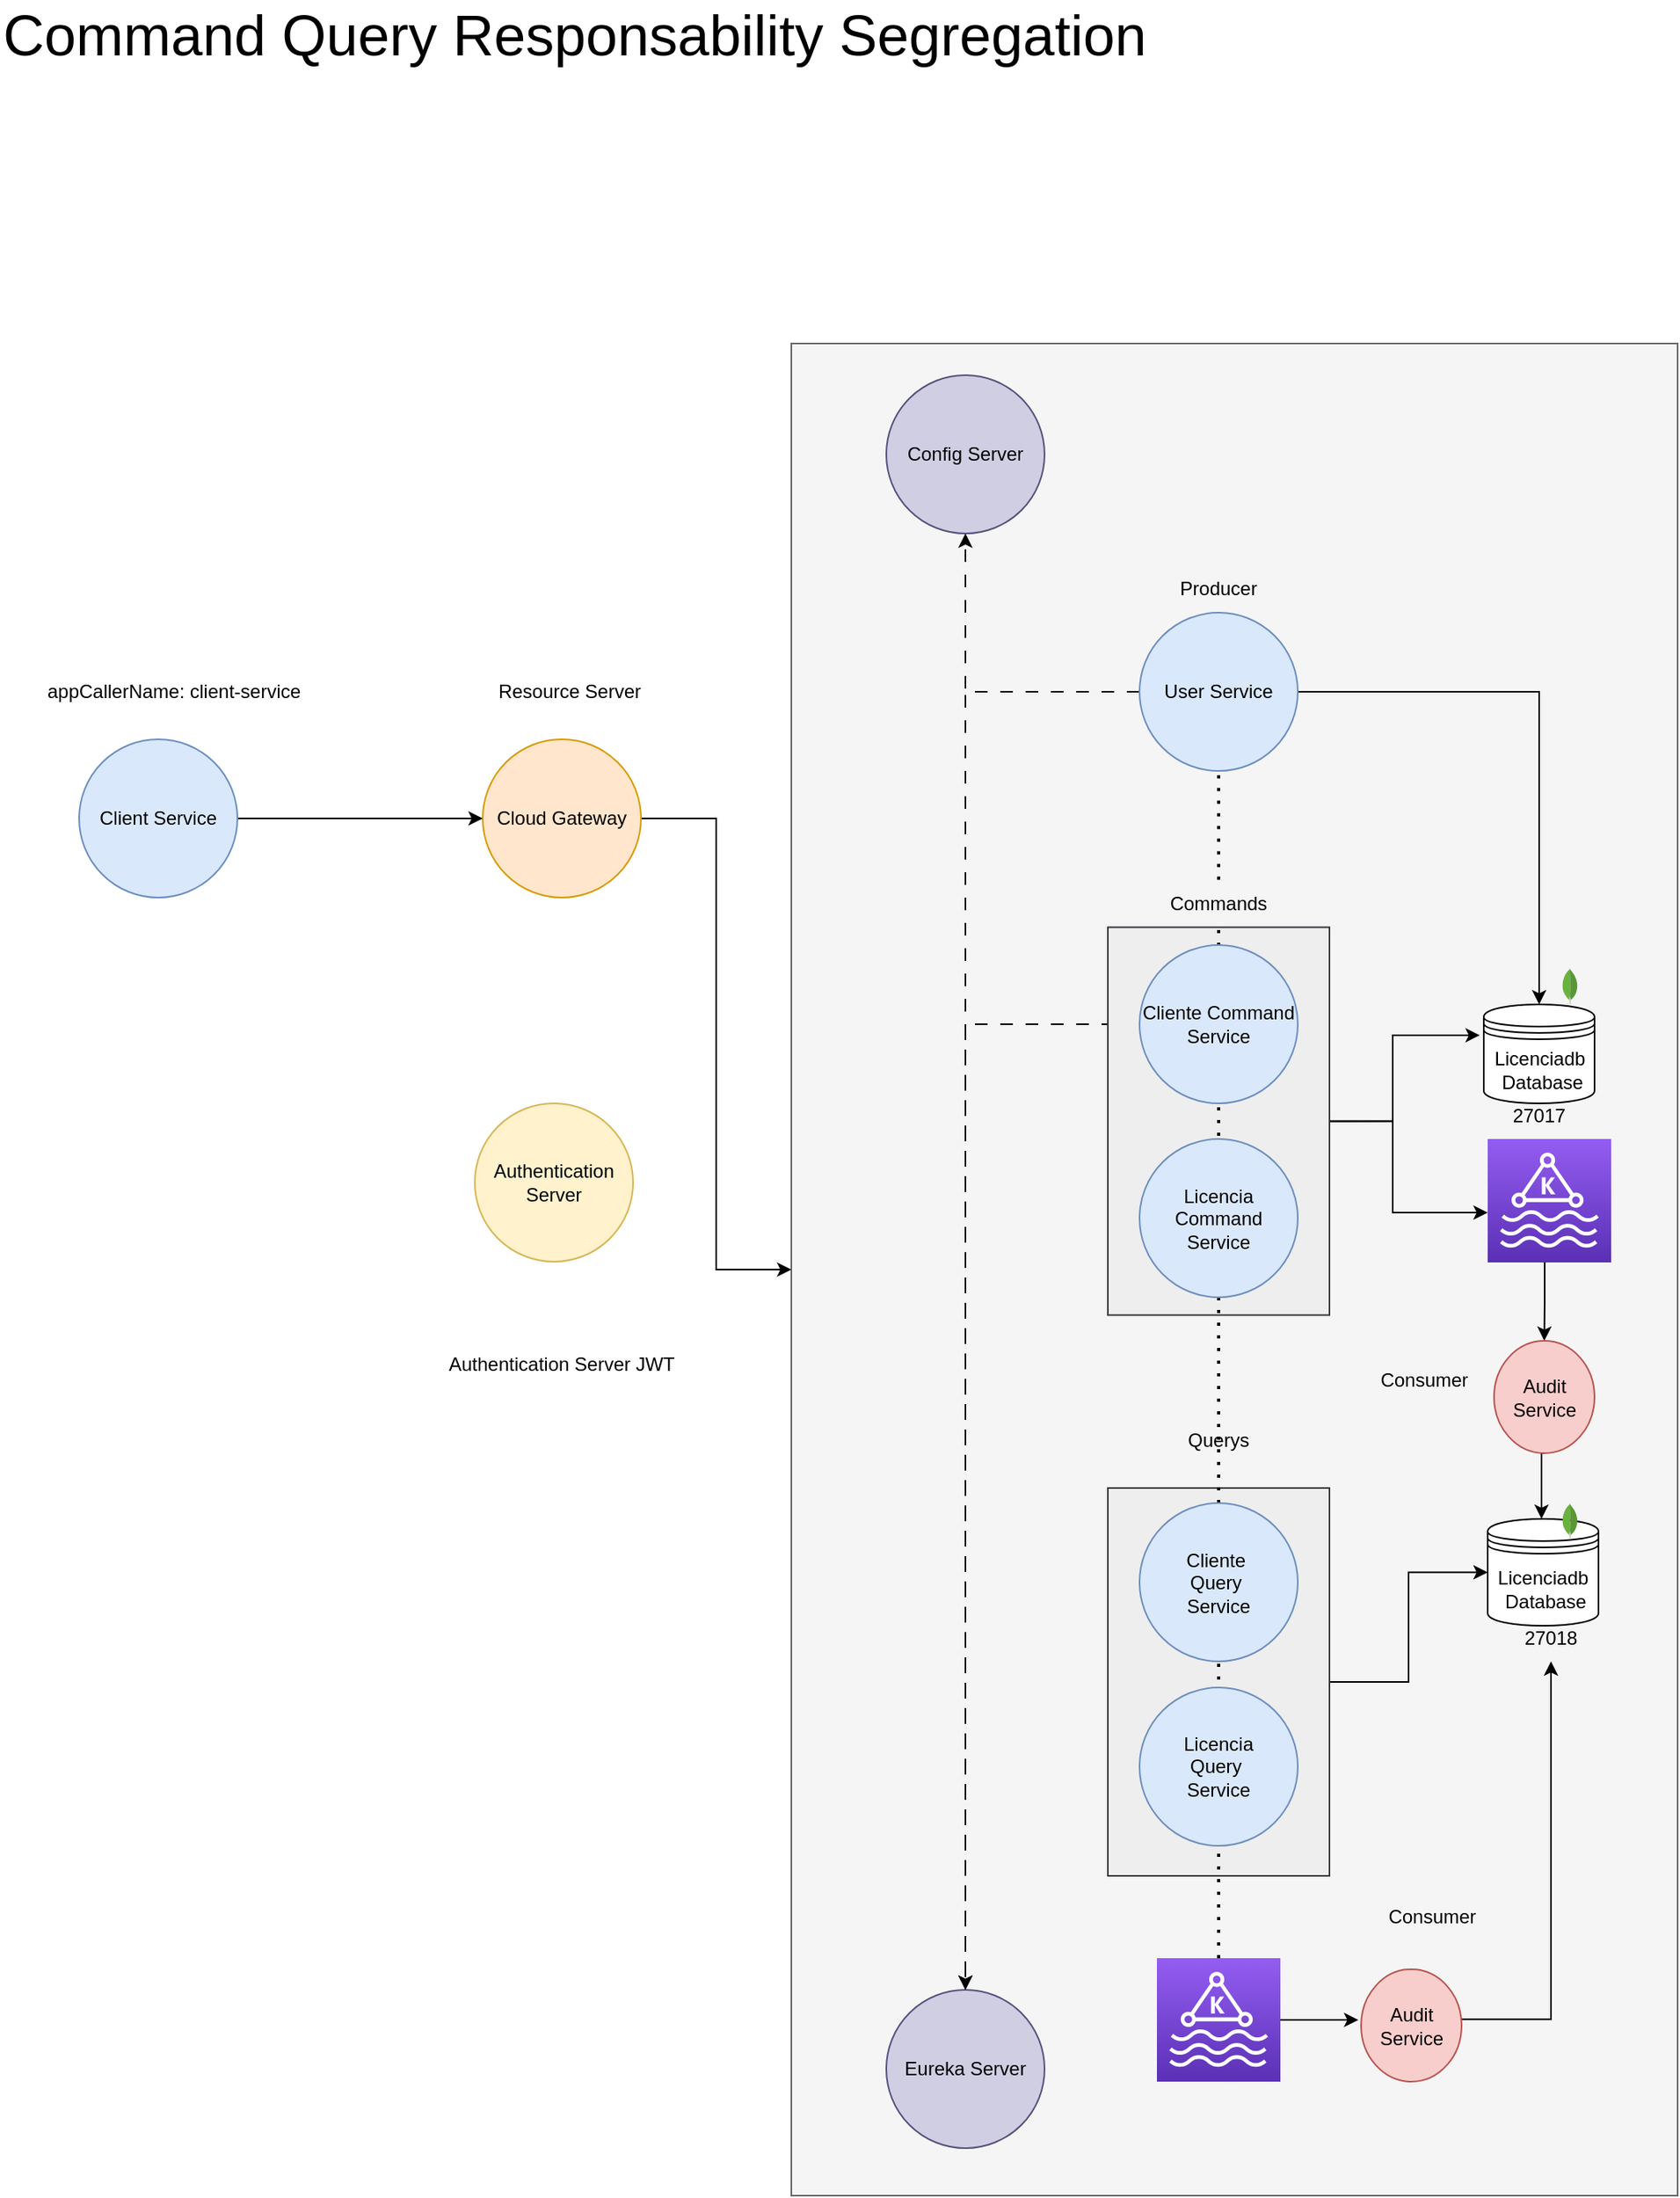 <mxfile version="24.7.4">
  <diagram name="Proyecto Licencias Conducir" id="NG2mPFjj3fqOwFiLFzsS">
    <mxGraphModel dx="2216" dy="1845" grid="1" gridSize="10" guides="1" tooltips="1" connect="1" arrows="1" fold="1" page="1" pageScale="1" pageWidth="850" pageHeight="1100" math="0" shadow="0">
      <root>
        <mxCell id="0" />
        <mxCell id="1" parent="0" />
        <mxCell id="Dar9Z4Gs7eU9587x_yb5-1" value="" style="rounded=0;whiteSpace=wrap;html=1;fillColor=#f5f5f5;fontColor=#333333;strokeColor=#666666;" parent="1" vertex="1">
          <mxGeometry x="-88" y="190" width="560" height="1170" as="geometry" />
        </mxCell>
        <mxCell id="Dar9Z4Gs7eU9587x_yb5-2" value="Config Server" style="ellipse;whiteSpace=wrap;html=1;fillColor=#d0cee2;strokeColor=#56517e;" parent="1" vertex="1">
          <mxGeometry x="-28" y="210" width="100" height="100" as="geometry" />
        </mxCell>
        <mxCell id="Dar9Z4Gs7eU9587x_yb5-3" value="Eureka Server" style="ellipse;whiteSpace=wrap;html=1;fillColor=#d0cee2;strokeColor=#56517e;" parent="1" vertex="1">
          <mxGeometry x="-28" y="1230" width="100" height="100" as="geometry" />
        </mxCell>
        <mxCell id="Dar9Z4Gs7eU9587x_yb5-4" style="edgeStyle=orthogonalEdgeStyle;rounded=0;orthogonalLoop=1;jettySize=auto;html=1;dashed=1;dashPattern=8 8;" parent="1" source="Dar9Z4Gs7eU9587x_yb5-7" target="Dar9Z4Gs7eU9587x_yb5-2" edge="1">
          <mxGeometry relative="1" as="geometry" />
        </mxCell>
        <mxCell id="Dar9Z4Gs7eU9587x_yb5-5" style="edgeStyle=orthogonalEdgeStyle;rounded=0;orthogonalLoop=1;jettySize=auto;html=1;dashed=1;dashPattern=8 8;" parent="1" source="Dar9Z4Gs7eU9587x_yb5-7" target="Dar9Z4Gs7eU9587x_yb5-3" edge="1">
          <mxGeometry relative="1" as="geometry" />
        </mxCell>
        <mxCell id="Dar9Z4Gs7eU9587x_yb5-6" style="edgeStyle=orthogonalEdgeStyle;rounded=0;orthogonalLoop=1;jettySize=auto;html=1;" parent="1" source="Dar9Z4Gs7eU9587x_yb5-7" target="Dar9Z4Gs7eU9587x_yb5-13" edge="1">
          <mxGeometry relative="1" as="geometry" />
        </mxCell>
        <mxCell id="Dar9Z4Gs7eU9587x_yb5-7" value="User Service" style="ellipse;whiteSpace=wrap;html=1;fillColor=#dae8fc;strokeColor=#6c8ebf;" parent="1" vertex="1">
          <mxGeometry x="132" y="360" width="100" height="100" as="geometry" />
        </mxCell>
        <mxCell id="Dar9Z4Gs7eU9587x_yb5-8" style="edgeStyle=orthogonalEdgeStyle;rounded=0;orthogonalLoop=1;jettySize=auto;html=1;dashed=1;dashPattern=8 8;" parent="1" source="Dar9Z4Gs7eU9587x_yb5-44" target="Dar9Z4Gs7eU9587x_yb5-3" edge="1">
          <mxGeometry relative="1" as="geometry" />
        </mxCell>
        <mxCell id="Dar9Z4Gs7eU9587x_yb5-9" style="edgeStyle=orthogonalEdgeStyle;rounded=0;orthogonalLoop=1;jettySize=auto;html=1;" parent="1" source="Dar9Z4Gs7eU9587x_yb5-10" target="Dar9Z4Gs7eU9587x_yb5-1" edge="1">
          <mxGeometry relative="1" as="geometry" />
        </mxCell>
        <mxCell id="Dar9Z4Gs7eU9587x_yb5-10" value="Cloud Gateway" style="ellipse;whiteSpace=wrap;html=1;fillColor=#ffe6cc;strokeColor=#d79b00;" parent="1" vertex="1">
          <mxGeometry x="-283" y="440" width="100" height="100" as="geometry" />
        </mxCell>
        <mxCell id="Dar9Z4Gs7eU9587x_yb5-11" style="edgeStyle=orthogonalEdgeStyle;rounded=0;orthogonalLoop=1;jettySize=auto;html=1;" parent="1" source="Dar9Z4Gs7eU9587x_yb5-12" target="Dar9Z4Gs7eU9587x_yb5-10" edge="1">
          <mxGeometry relative="1" as="geometry" />
        </mxCell>
        <mxCell id="Dar9Z4Gs7eU9587x_yb5-12" value="Client Service" style="ellipse;whiteSpace=wrap;html=1;fillColor=#dae8fc;strokeColor=#6c8ebf;" parent="1" vertex="1">
          <mxGeometry x="-538" y="440" width="100" height="100" as="geometry" />
        </mxCell>
        <mxCell id="Dar9Z4Gs7eU9587x_yb5-13" value="&lt;div&gt;Licenciadb&lt;/div&gt;&lt;div&gt;&amp;nbsp;Database&lt;/div&gt;" style="shape=datastore;whiteSpace=wrap;html=1;" parent="1" vertex="1">
          <mxGeometry x="349.5" y="607.5" width="70" height="62.5" as="geometry" />
        </mxCell>
        <mxCell id="Dar9Z4Gs7eU9587x_yb5-14" value="" style="dashed=0;outlineConnect=0;html=1;align=center;labelPosition=center;verticalLabelPosition=bottom;verticalAlign=top;shape=mxgraph.weblogos.mongodb" parent="1" vertex="1">
          <mxGeometry x="399" y="584.5" width="10" height="23" as="geometry" />
        </mxCell>
        <mxCell id="Dar9Z4Gs7eU9587x_yb5-15" value="Resource Server" style="text;html=1;strokeColor=none;fillColor=none;align=center;verticalAlign=middle;whiteSpace=wrap;rounded=0;" parent="1" vertex="1">
          <mxGeometry x="-298" y="395" width="140" height="30" as="geometry" />
        </mxCell>
        <mxCell id="Dar9Z4Gs7eU9587x_yb5-17" value="Authentication Server JWT" style="text;html=1;strokeColor=none;fillColor=none;align=center;verticalAlign=middle;whiteSpace=wrap;rounded=0;" parent="1" vertex="1">
          <mxGeometry x="-328" y="820" width="190" height="30" as="geometry" />
        </mxCell>
        <mxCell id="Dar9Z4Gs7eU9587x_yb5-18" value="Authentication Server" style="ellipse;whiteSpace=wrap;html=1;fillColor=#fff2cc;strokeColor=#d6b656;" parent="1" vertex="1">
          <mxGeometry x="-288" y="670" width="100" height="100" as="geometry" />
        </mxCell>
        <mxCell id="Dar9Z4Gs7eU9587x_yb5-19" style="edgeStyle=orthogonalEdgeStyle;rounded=0;orthogonalLoop=1;jettySize=auto;html=1;exitX=0.988;exitY=0.445;exitDx=0;exitDy=0;exitPerimeter=0;" parent="1" source="CeBpVx-P6-gWmaj8WhjP-4" edge="1" target="23bekRj-kJPtQiSvNsp2-1">
          <mxGeometry relative="1" as="geometry">
            <mxPoint x="412" y="1158" as="targetPoint" />
            <mxPoint x="342" y="1249" as="sourcePoint" />
            <Array as="points">
              <mxPoint x="392" y="1249" />
            </Array>
          </mxGeometry>
        </mxCell>
        <mxCell id="Dar9Z4Gs7eU9587x_yb5-23" style="edgeStyle=orthogonalEdgeStyle;rounded=0;orthogonalLoop=1;jettySize=auto;html=1;" parent="1" source="Dar9Z4Gs7eU9587x_yb5-24" edge="1">
          <mxGeometry relative="1" as="geometry">
            <mxPoint x="270.25" y="1249.0" as="targetPoint" />
          </mxGeometry>
        </mxCell>
        <mxCell id="Dar9Z4Gs7eU9587x_yb5-24" value="" style="sketch=0;points=[[0,0,0],[0.25,0,0],[0.5,0,0],[0.75,0,0],[1,0,0],[0,1,0],[0.25,1,0],[0.5,1,0],[0.75,1,0],[1,1,0],[0,0.25,0],[0,0.5,0],[0,0.75,0],[1,0.25,0],[1,0.5,0],[1,0.75,0]];outlineConnect=0;fontColor=#232F3E;gradientColor=#945DF2;gradientDirection=north;fillColor=#5A30B5;strokeColor=#ffffff;dashed=0;verticalLabelPosition=bottom;verticalAlign=top;align=center;html=1;fontSize=12;fontStyle=0;aspect=fixed;shape=mxgraph.aws4.resourceIcon;resIcon=mxgraph.aws4.managed_streaming_for_kafka;" parent="1" vertex="1">
          <mxGeometry x="143" y="1210" width="78" height="78" as="geometry" />
        </mxCell>
        <mxCell id="Dar9Z4Gs7eU9587x_yb5-25" value="Consumer" style="text;html=1;strokeColor=none;fillColor=none;align=center;verticalAlign=middle;whiteSpace=wrap;rounded=0;" parent="1" vertex="1">
          <mxGeometry x="287" y="1169" width="60" height="30" as="geometry" />
        </mxCell>
        <mxCell id="Dar9Z4Gs7eU9587x_yb5-26" value="Producer" style="text;html=1;strokeColor=none;fillColor=none;align=center;verticalAlign=middle;whiteSpace=wrap;rounded=0;" parent="1" vertex="1">
          <mxGeometry x="152" y="330" width="60" height="30" as="geometry" />
        </mxCell>
        <mxCell id="Dar9Z4Gs7eU9587x_yb5-27" value="" style="endArrow=none;dashed=1;html=1;dashPattern=1 3;strokeWidth=2;rounded=0;" parent="1" source="Dar9Z4Gs7eU9587x_yb5-42" target="Dar9Z4Gs7eU9587x_yb5-7" edge="1">
          <mxGeometry width="50" height="50" relative="1" as="geometry">
            <mxPoint x="192" y="530" as="sourcePoint" />
            <mxPoint x="242" y="480" as="targetPoint" />
          </mxGeometry>
        </mxCell>
        <mxCell id="Dar9Z4Gs7eU9587x_yb5-28" value="appCallerName: client-service" style="text;html=1;strokeColor=none;fillColor=none;align=center;verticalAlign=middle;whiteSpace=wrap;rounded=0;" parent="1" vertex="1">
          <mxGeometry x="-568" y="395" width="180" height="30" as="geometry" />
        </mxCell>
        <mxCell id="Dar9Z4Gs7eU9587x_yb5-29" value="&lt;font style=&quot;font-size: 36px;&quot;&gt;Command Query Responsability Segregation&lt;/font&gt;" style="text;html=1;strokeColor=none;fillColor=none;align=left;verticalAlign=middle;whiteSpace=wrap;rounded=0;" parent="1" vertex="1">
          <mxGeometry x="-588" y="-20" width="790" height="30" as="geometry" />
        </mxCell>
        <mxCell id="Dar9Z4Gs7eU9587x_yb5-30" style="edgeStyle=orthogonalEdgeStyle;rounded=0;orthogonalLoop=1;jettySize=auto;html=1;entryX=-0.057;entryY=0.408;entryDx=0;entryDy=0;entryPerimeter=0;" parent="1" edge="1">
          <mxGeometry relative="1" as="geometry">
            <mxPoint x="250.42" y="681.333" as="sourcePoint" />
            <mxPoint x="347.0" y="626.98" as="targetPoint" />
            <Array as="points">
              <mxPoint x="292" y="681" />
              <mxPoint x="292" y="627" />
            </Array>
          </mxGeometry>
        </mxCell>
        <mxCell id="Dar9Z4Gs7eU9587x_yb5-31" style="edgeStyle=orthogonalEdgeStyle;rounded=0;orthogonalLoop=1;jettySize=auto;html=1;" parent="1" source="Dar9Z4Gs7eU9587x_yb5-32" target="Dar9Z4Gs7eU9587x_yb5-48" edge="1">
          <mxGeometry relative="1" as="geometry">
            <Array as="points">
              <mxPoint x="292" y="681" />
              <mxPoint x="292" y="739" />
            </Array>
          </mxGeometry>
        </mxCell>
        <mxCell id="Dar9Z4Gs7eU9587x_yb5-32" value="" style="rounded=0;whiteSpace=wrap;html=1;fillColor=#eeeeee;strokeColor=#36393d;" parent="1" vertex="1">
          <mxGeometry x="112" y="558.75" width="140" height="245" as="geometry" />
        </mxCell>
        <mxCell id="Dar9Z4Gs7eU9587x_yb5-34" style="edgeStyle=orthogonalEdgeStyle;rounded=0;orthogonalLoop=1;jettySize=auto;html=1;entryX=0;entryY=0.5;entryDx=0;entryDy=0;" parent="1" source="Dar9Z4Gs7eU9587x_yb5-35" target="Dar9Z4Gs7eU9587x_yb5-38" edge="1">
          <mxGeometry relative="1" as="geometry" />
        </mxCell>
        <mxCell id="Dar9Z4Gs7eU9587x_yb5-35" value="" style="rounded=0;whiteSpace=wrap;html=1;fillColor=#eeeeee;strokeColor=#36393d;" parent="1" vertex="1">
          <mxGeometry x="112" y="913" width="140" height="245" as="geometry" />
        </mxCell>
        <mxCell id="Dar9Z4Gs7eU9587x_yb5-37" value="" style="endArrow=none;dashed=1;html=1;dashPattern=1 3;strokeWidth=2;rounded=0;" parent="1" source="Dar9Z4Gs7eU9587x_yb5-41" target="Dar9Z4Gs7eU9587x_yb5-42" edge="1">
          <mxGeometry width="50" height="50" relative="1" as="geometry">
            <mxPoint x="182" y="820" as="sourcePoint" />
            <mxPoint x="182" y="460" as="targetPoint" />
          </mxGeometry>
        </mxCell>
        <mxCell id="Dar9Z4Gs7eU9587x_yb5-38" value="&lt;div&gt;Licenciadb&lt;/div&gt;&lt;div&gt;&amp;nbsp;Database&lt;/div&gt;" style="shape=datastore;whiteSpace=wrap;html=1;" parent="1" vertex="1">
          <mxGeometry x="352" y="932.5" width="70" height="67.5" as="geometry" />
        </mxCell>
        <mxCell id="Dar9Z4Gs7eU9587x_yb5-39" value="" style="dashed=0;outlineConnect=0;html=1;align=center;labelPosition=center;verticalLabelPosition=bottom;verticalAlign=top;shape=mxgraph.weblogos.mongodb" parent="1" vertex="1">
          <mxGeometry x="399" y="922.5" width="10" height="23" as="geometry" />
        </mxCell>
        <mxCell id="Dar9Z4Gs7eU9587x_yb5-40" value="" style="endArrow=none;dashed=1;html=1;dashPattern=1 3;strokeWidth=2;rounded=0;" parent="1" source="Dar9Z4Gs7eU9587x_yb5-24" target="Dar9Z4Gs7eU9587x_yb5-41" edge="1">
          <mxGeometry width="50" height="50" relative="1" as="geometry">
            <mxPoint x="182" y="1091" as="sourcePoint" />
            <mxPoint x="182" y="460" as="targetPoint" />
            <Array as="points">
              <mxPoint x="182" y="1160" />
            </Array>
          </mxGeometry>
        </mxCell>
        <mxCell id="Dar9Z4Gs7eU9587x_yb5-41" value="&lt;div&gt;Cliente&amp;nbsp;&lt;/div&gt;&lt;div&gt;Query&amp;nbsp;&lt;/div&gt;&lt;div&gt;Service&lt;/div&gt;" style="ellipse;whiteSpace=wrap;html=1;fillColor=#dae8fc;strokeColor=#6c8ebf;" parent="1" vertex="1">
          <mxGeometry x="132" y="922.5" width="100" height="100" as="geometry" />
        </mxCell>
        <mxCell id="Dar9Z4Gs7eU9587x_yb5-42" value="Commands" style="text;html=1;strokeColor=none;fillColor=none;align=center;verticalAlign=middle;whiteSpace=wrap;rounded=0;" parent="1" vertex="1">
          <mxGeometry x="112" y="528.75" width="140" height="30" as="geometry" />
        </mxCell>
        <mxCell id="Dar9Z4Gs7eU9587x_yb5-43" value="Querys" style="text;html=1;strokeColor=none;fillColor=none;align=center;verticalAlign=middle;whiteSpace=wrap;rounded=0;" parent="1" vertex="1">
          <mxGeometry x="112" y="867.5" width="140" height="30" as="geometry" />
        </mxCell>
        <mxCell id="Dar9Z4Gs7eU9587x_yb5-44" value="Cliente Command Service" style="ellipse;whiteSpace=wrap;html=1;fillColor=#dae8fc;strokeColor=#6c8ebf;" parent="1" vertex="1">
          <mxGeometry x="132" y="570" width="100" height="100" as="geometry" />
        </mxCell>
        <mxCell id="Dar9Z4Gs7eU9587x_yb5-45" value="Licencia Command Service" style="ellipse;whiteSpace=wrap;html=1;fillColor=#dae8fc;strokeColor=#6c8ebf;" parent="1" vertex="1">
          <mxGeometry x="132" y="692.5" width="100" height="100" as="geometry" />
        </mxCell>
        <mxCell id="Dar9Z4Gs7eU9587x_yb5-46" value="&lt;div&gt;Licencia&lt;/div&gt;&lt;div&gt;Query&amp;nbsp;&lt;/div&gt;&lt;div&gt;Service&lt;/div&gt;" style="ellipse;whiteSpace=wrap;html=1;fillColor=#dae8fc;strokeColor=#6c8ebf;" parent="1" vertex="1">
          <mxGeometry x="132" y="1039" width="100" height="100" as="geometry" />
        </mxCell>
        <mxCell id="Dar9Z4Gs7eU9587x_yb5-47" style="edgeStyle=orthogonalEdgeStyle;rounded=0;orthogonalLoop=1;jettySize=auto;html=1;exitX=0.5;exitY=1;exitDx=0;exitDy=0;" parent="1" source="CeBpVx-P6-gWmaj8WhjP-2" edge="1">
          <mxGeometry relative="1" as="geometry">
            <mxPoint x="362" y="891" as="sourcePoint" />
            <mxPoint x="386" y="932.5" as="targetPoint" />
            <Array as="points">
              <mxPoint x="386" y="891" />
            </Array>
          </mxGeometry>
        </mxCell>
        <mxCell id="Dar9Z4Gs7eU9587x_yb5-48" value="" style="sketch=0;points=[[0,0,0],[0.25,0,0],[0.5,0,0],[0.75,0,0],[1,0,0],[0,1,0],[0.25,1,0],[0.5,1,0],[0.75,1,0],[1,1,0],[0,0.25,0],[0,0.5,0],[0,0.75,0],[1,0.25,0],[1,0.5,0],[1,0.75,0]];outlineConnect=0;fontColor=#232F3E;gradientColor=#945DF2;gradientDirection=north;fillColor=#5A30B5;strokeColor=#ffffff;dashed=0;verticalLabelPosition=bottom;verticalAlign=top;align=center;html=1;fontSize=12;fontStyle=0;aspect=fixed;shape=mxgraph.aws4.resourceIcon;resIcon=mxgraph.aws4.managed_streaming_for_kafka;" parent="1" vertex="1">
          <mxGeometry x="352" y="692.5" width="78" height="78" as="geometry" />
        </mxCell>
        <mxCell id="Dar9Z4Gs7eU9587x_yb5-49" value="" style="edgeStyle=orthogonalEdgeStyle;rounded=0;orthogonalLoop=1;jettySize=auto;html=1;entryX=0.5;entryY=0;entryDx=0;entryDy=0;" parent="1" source="Dar9Z4Gs7eU9587x_yb5-48" target="CeBpVx-P6-gWmaj8WhjP-2" edge="1">
          <mxGeometry relative="1" as="geometry">
            <mxPoint x="381" y="778" as="sourcePoint" />
            <mxPoint x="381.0" y="820" as="targetPoint" />
            <Array as="points">
              <mxPoint x="388" y="795" />
              <mxPoint x="388" y="795" />
            </Array>
          </mxGeometry>
        </mxCell>
        <mxCell id="GHqM5QMw--ieHeSI3A8T-1" value="Consumer" style="text;html=1;strokeColor=none;fillColor=none;align=center;verticalAlign=middle;whiteSpace=wrap;rounded=0;" parent="1" vertex="1">
          <mxGeometry x="242" y="830" width="140" height="30" as="geometry" />
        </mxCell>
        <mxCell id="23bekRj-kJPtQiSvNsp2-1" value="27018" style="text;html=1;strokeColor=none;fillColor=none;align=center;verticalAlign=middle;whiteSpace=wrap;rounded=0;" parent="1" vertex="1">
          <mxGeometry x="347" y="992.5" width="90" height="30" as="geometry" />
        </mxCell>
        <mxCell id="23bekRj-kJPtQiSvNsp2-2" value="27017" style="text;html=1;strokeColor=none;fillColor=none;align=center;verticalAlign=middle;whiteSpace=wrap;rounded=0;" parent="1" vertex="1">
          <mxGeometry x="347" y="662.5" width="75" height="30" as="geometry" />
        </mxCell>
        <mxCell id="CeBpVx-P6-gWmaj8WhjP-2" value="Audit Service" style="ellipse;whiteSpace=wrap;html=1;fillColor=#f8cecc;strokeColor=#b85450;" vertex="1" parent="1">
          <mxGeometry x="356" y="820" width="63.5" height="71" as="geometry" />
        </mxCell>
        <mxCell id="CeBpVx-P6-gWmaj8WhjP-4" value="Audit Service" style="ellipse;whiteSpace=wrap;html=1;fillColor=#f8cecc;strokeColor=#b85450;" vertex="1" parent="1">
          <mxGeometry x="272" y="1217" width="63.5" height="71" as="geometry" />
        </mxCell>
      </root>
    </mxGraphModel>
  </diagram>
</mxfile>
